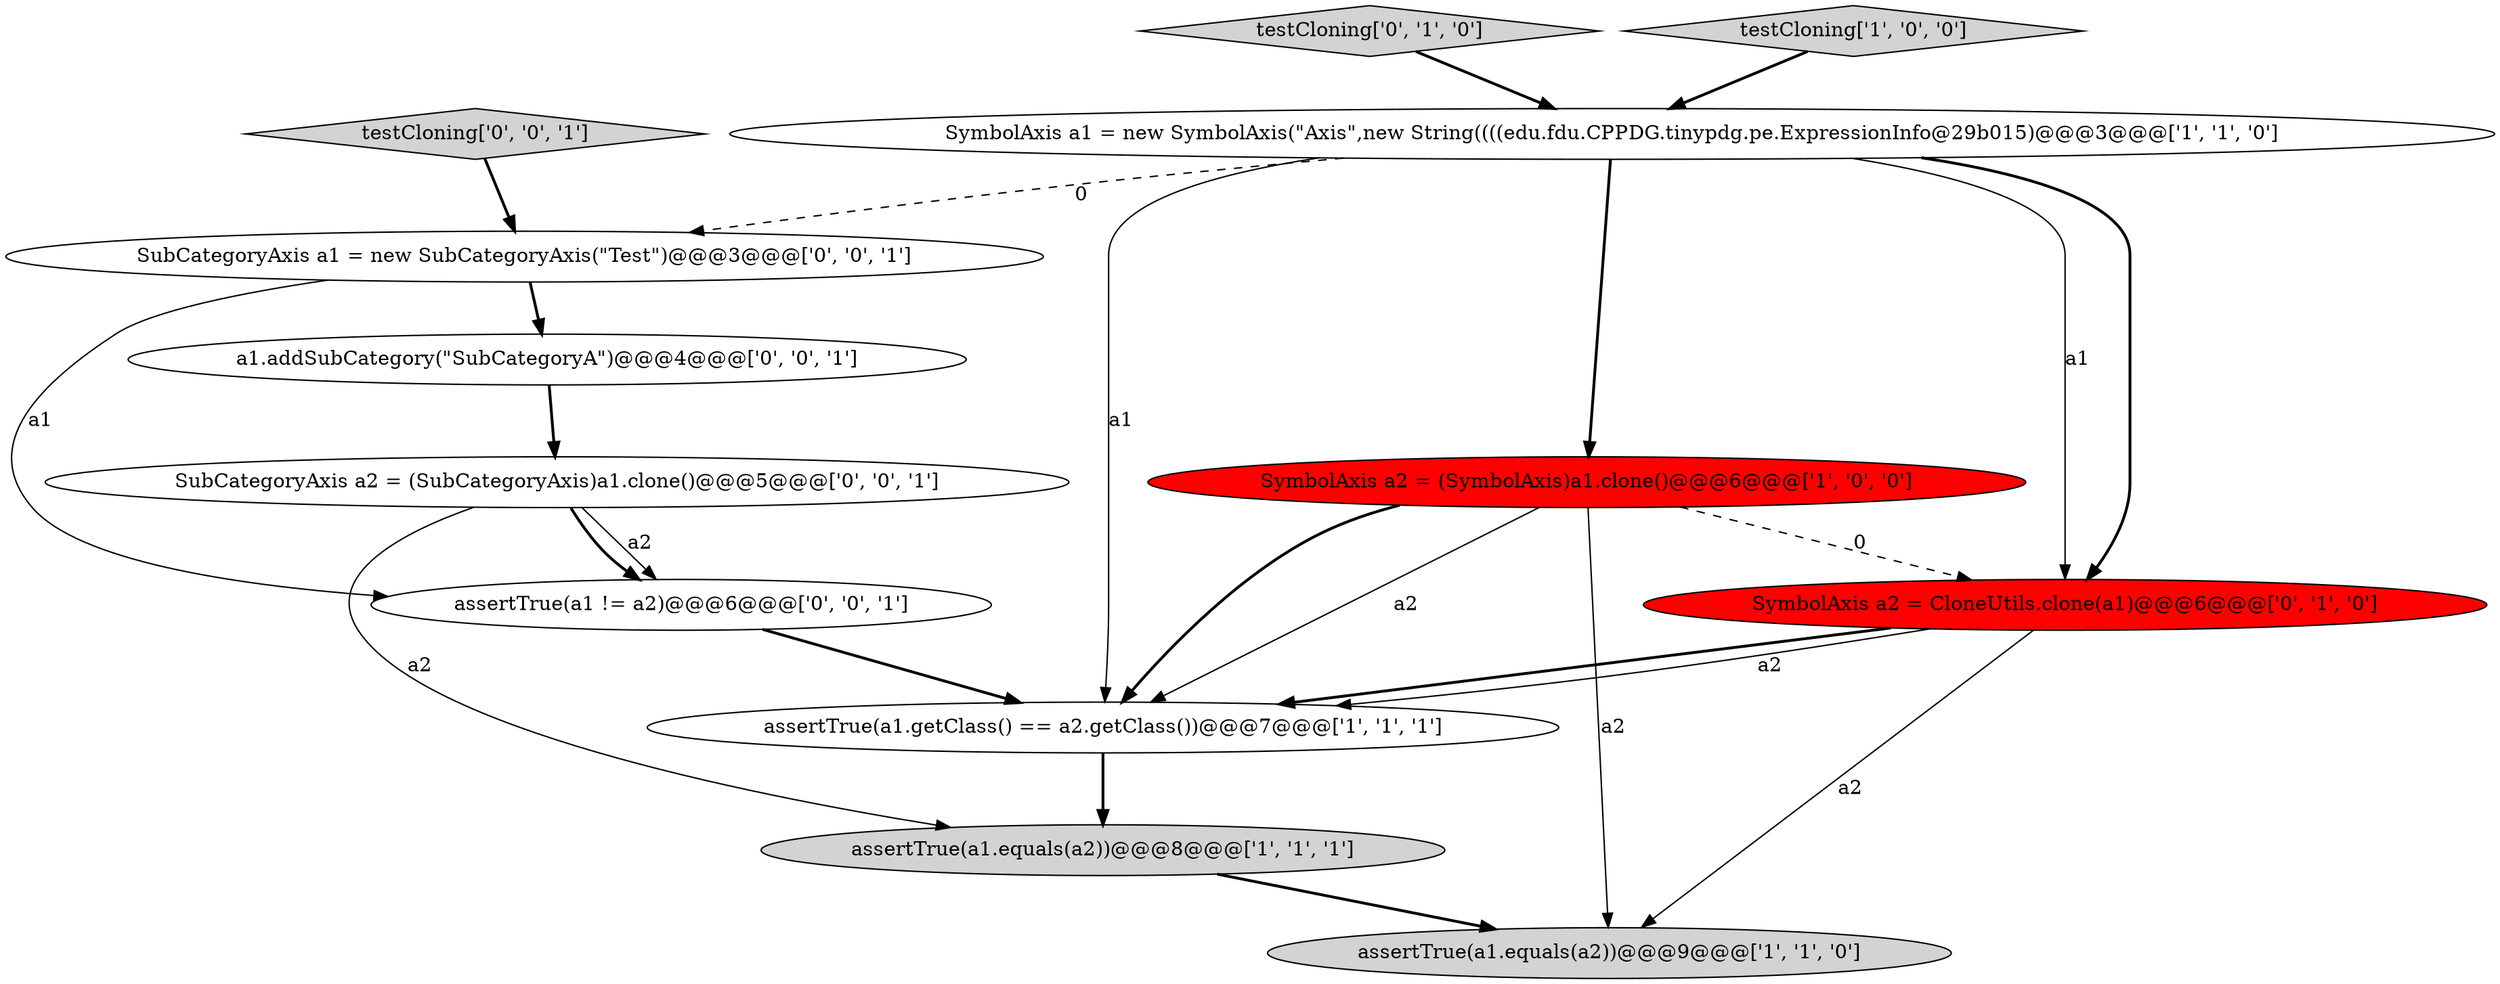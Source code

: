 digraph {
6 [style = filled, label = "testCloning['0', '1', '0']", fillcolor = lightgray, shape = diamond image = "AAA0AAABBB2BBB"];
10 [style = filled, label = "SubCategoryAxis a2 = (SubCategoryAxis)a1.clone()@@@5@@@['0', '0', '1']", fillcolor = white, shape = ellipse image = "AAA0AAABBB3BBB"];
5 [style = filled, label = "testCloning['1', '0', '0']", fillcolor = lightgray, shape = diamond image = "AAA0AAABBB1BBB"];
12 [style = filled, label = "assertTrue(a1 != a2)@@@6@@@['0', '0', '1']", fillcolor = white, shape = ellipse image = "AAA0AAABBB3BBB"];
3 [style = filled, label = "SymbolAxis a2 = (SymbolAxis)a1.clone()@@@6@@@['1', '0', '0']", fillcolor = red, shape = ellipse image = "AAA1AAABBB1BBB"];
0 [style = filled, label = "assertTrue(a1.getClass() == a2.getClass())@@@7@@@['1', '1', '1']", fillcolor = white, shape = ellipse image = "AAA0AAABBB1BBB"];
7 [style = filled, label = "SymbolAxis a2 = CloneUtils.clone(a1)@@@6@@@['0', '1', '0']", fillcolor = red, shape = ellipse image = "AAA1AAABBB2BBB"];
2 [style = filled, label = "SymbolAxis a1 = new SymbolAxis(\"Axis\",new String((((edu.fdu.CPPDG.tinypdg.pe.ExpressionInfo@29b015)@@@3@@@['1', '1', '0']", fillcolor = white, shape = ellipse image = "AAA0AAABBB1BBB"];
9 [style = filled, label = "testCloning['0', '0', '1']", fillcolor = lightgray, shape = diamond image = "AAA0AAABBB3BBB"];
8 [style = filled, label = "a1.addSubCategory(\"SubCategoryA\")@@@4@@@['0', '0', '1']", fillcolor = white, shape = ellipse image = "AAA0AAABBB3BBB"];
4 [style = filled, label = "assertTrue(a1.equals(a2))@@@8@@@['1', '1', '1']", fillcolor = lightgray, shape = ellipse image = "AAA0AAABBB1BBB"];
11 [style = filled, label = "SubCategoryAxis a1 = new SubCategoryAxis(\"Test\")@@@3@@@['0', '0', '1']", fillcolor = white, shape = ellipse image = "AAA0AAABBB3BBB"];
1 [style = filled, label = "assertTrue(a1.equals(a2))@@@9@@@['1', '1', '0']", fillcolor = lightgray, shape = ellipse image = "AAA0AAABBB1BBB"];
8->10 [style = bold, label=""];
9->11 [style = bold, label=""];
3->7 [style = dashed, label="0"];
2->0 [style = solid, label="a1"];
2->3 [style = bold, label=""];
7->0 [style = bold, label=""];
10->4 [style = solid, label="a2"];
10->12 [style = solid, label="a2"];
12->0 [style = bold, label=""];
3->0 [style = bold, label=""];
6->2 [style = bold, label=""];
5->2 [style = bold, label=""];
2->7 [style = solid, label="a1"];
0->4 [style = bold, label=""];
10->12 [style = bold, label=""];
3->0 [style = solid, label="a2"];
3->1 [style = solid, label="a2"];
11->12 [style = solid, label="a1"];
11->8 [style = bold, label=""];
2->11 [style = dashed, label="0"];
4->1 [style = bold, label=""];
2->7 [style = bold, label=""];
7->0 [style = solid, label="a2"];
7->1 [style = solid, label="a2"];
}

